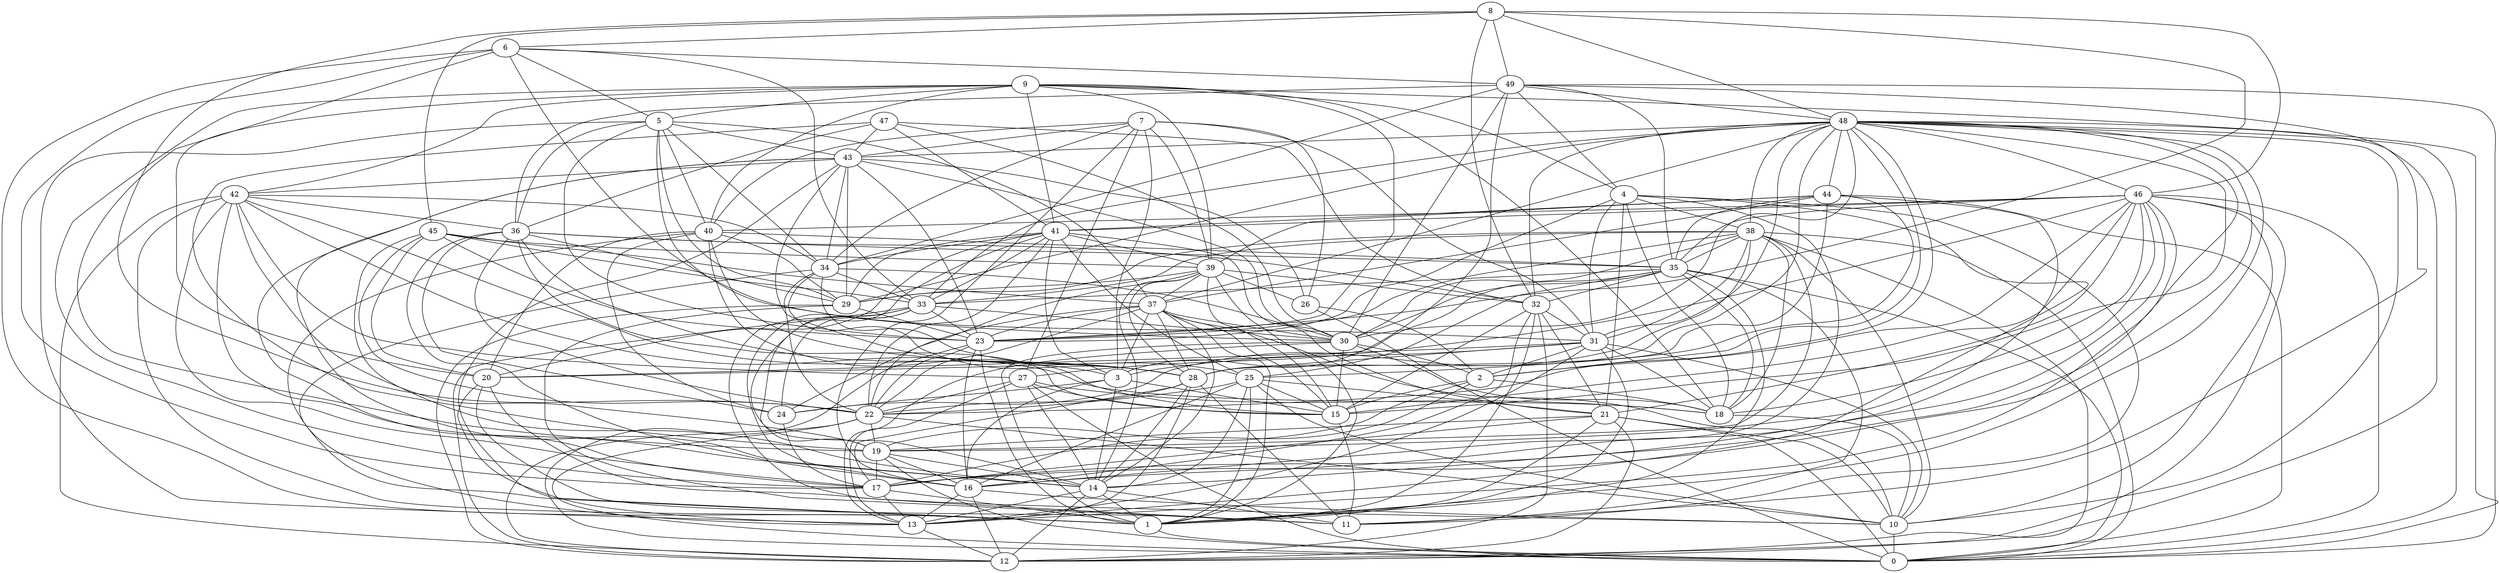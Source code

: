 digraph GG_graph {

subgraph G_graph {
edge [color = black]
"13" -> "12" [dir = none]
"31" -> "10" [dir = none]
"31" -> "3" [dir = none]
"31" -> "20" [dir = none]
"31" -> "13" [dir = none]
"31" -> "28" [dir = none]
"5" -> "43" [dir = none]
"5" -> "36" [dir = none]
"5" -> "23" [dir = none]
"9" -> "18" [dir = none]
"9" -> "17" [dir = none]
"9" -> "39" [dir = none]
"9" -> "23" [dir = none]
"20" -> "10" [dir = none]
"8" -> "45" [dir = none]
"8" -> "49" [dir = none]
"8" -> "32" [dir = none]
"8" -> "6" [dir = none]
"22" -> "19" [dir = none]
"14" -> "13" [dir = none]
"14" -> "1" [dir = none]
"34" -> "22" [dir = none]
"34" -> "13" [dir = none]
"19" -> "0" [dir = none]
"19" -> "14" [dir = none]
"19" -> "16" [dir = none]
"48" -> "30" [dir = none]
"48" -> "15" [dir = none]
"48" -> "29" [dir = none]
"48" -> "33" [dir = none]
"48" -> "44" [dir = none]
"48" -> "12" [dir = none]
"48" -> "2" [dir = none]
"48" -> "28" [dir = none]
"48" -> "0" [dir = none]
"48" -> "22" [dir = none]
"48" -> "1" [dir = none]
"48" -> "14" [dir = none]
"48" -> "37" [dir = none]
"39" -> "26" [dir = none]
"39" -> "37" [dir = none]
"39" -> "1" [dir = none]
"39" -> "32" [dir = none]
"39" -> "15" [dir = none]
"39" -> "29" [dir = none]
"40" -> "35" [dir = none]
"40" -> "20" [dir = none]
"40" -> "1" [dir = none]
"40" -> "28" [dir = none]
"40" -> "15" [dir = none]
"40" -> "29" [dir = none]
"29" -> "11" [dir = none]
"29" -> "23" [dir = none]
"29" -> "12" [dir = none]
"15" -> "11" [dir = none]
"43" -> "23" [dir = none]
"43" -> "42" [dir = none]
"43" -> "29" [dir = none]
"38" -> "24" [dir = none]
"38" -> "12" [dir = none]
"38" -> "10" [dir = none]
"38" -> "18" [dir = none]
"38" -> "33" [dir = none]
"38" -> "23" [dir = none]
"6" -> "49" [dir = none]
"6" -> "1" [dir = none]
"6" -> "5" [dir = none]
"3" -> "16" [dir = none]
"45" -> "20" [dir = none]
"45" -> "37" [dir = none]
"30" -> "1" [dir = none]
"30" -> "18" [dir = none]
"30" -> "2" [dir = none]
"46" -> "17" [dir = none]
"46" -> "21" [dir = none]
"46" -> "41" [dir = none]
"46" -> "18" [dir = none]
"33" -> "23" [dir = none]
"33" -> "24" [dir = none]
"33" -> "12" [dir = none]
"33" -> "19" [dir = none]
"25" -> "22" [dir = none]
"25" -> "14" [dir = none]
"25" -> "16" [dir = none]
"25" -> "21" [dir = none]
"25" -> "1" [dir = none]
"2" -> "18" [dir = none]
"2" -> "15" [dir = none]
"32" -> "21" [dir = none]
"32" -> "16" [dir = none]
"32" -> "1" [dir = none]
"26" -> "0" [dir = none]
"26" -> "2" [dir = none]
"37" -> "3" [dir = none]
"37" -> "28" [dir = none]
"37" -> "30" [dir = none]
"27" -> "15" [dir = none]
"27" -> "13" [dir = none]
"27" -> "22" [dir = none]
"35" -> "33" [dir = none]
"35" -> "18" [dir = none]
"35" -> "1" [dir = none]
"35" -> "25" [dir = none]
"35" -> "32" [dir = none]
"35" -> "11" [dir = none]
"36" -> "28" [dir = none]
"36" -> "35" [dir = none]
"36" -> "22" [dir = none]
"36" -> "24" [dir = none]
"1" -> "0" [dir = none]
"23" -> "16" [dir = none]
"23" -> "22" [dir = none]
"23" -> "0" [dir = none]
"23" -> "1" [dir = none]
"21" -> "19" [dir = none]
"21" -> "0" [dir = none]
"21" -> "10" [dir = none]
"47" -> "32" [dir = none]
"47" -> "36" [dir = none]
"47" -> "30" [dir = none]
"47" -> "43" [dir = none]
"7" -> "27" [dir = none]
"7" -> "39" [dir = none]
"7" -> "40" [dir = none]
"7" -> "34" [dir = none]
"28" -> "11" [dir = none]
"28" -> "17" [dir = none]
"28" -> "22" [dir = none]
"28" -> "13" [dir = none]
"41" -> "22" [dir = none]
"41" -> "39" [dir = none]
"41" -> "20" [dir = none]
"41" -> "21" [dir = none]
"49" -> "11" [dir = none]
"49" -> "48" [dir = none]
"49" -> "0" [dir = none]
"42" -> "34" [dir = none]
"42" -> "12" [dir = none]
"42" -> "1" [dir = none]
"42" -> "3" [dir = none]
"4" -> "23" [dir = none]
"4" -> "31" [dir = none]
"4" -> "38" [dir = none]
"4" -> "16" [dir = none]
"44" -> "19" [dir = none]
"44" -> "28" [dir = none]
"44" -> "37" [dir = none]
"20" -> "11" [dir = none]
"48" -> "46" [dir = none]
"45" -> "23" [dir = none]
"19" -> "17" [dir = none]
"8" -> "23" [dir = none]
"5" -> "37" [dir = none]
"37" -> "1" [dir = none]
"4" -> "11" [dir = none]
"41" -> "29" [dir = none]
"37" -> "10" [dir = none]
"41" -> "14" [dir = none]
"43" -> "30" [dir = none]
"46" -> "16" [dir = none]
"7" -> "43" [dir = none]
"46" -> "13" [dir = none]
"17" -> "1" [dir = none]
"35" -> "30" [dir = none]
"5" -> "29" [dir = none]
"37" -> "24" [dir = none]
"43" -> "14" [dir = none]
"39" -> "14" [dir = none]
"5" -> "40" [dir = none]
"38" -> "29" [dir = none]
"41" -> "34" [dir = none]
"35" -> "0" [dir = none]
"30" -> "13" [dir = none]
"7" -> "26" [dir = none]
"49" -> "35" [dir = none]
"9" -> "20" [dir = none]
"45" -> "22" [dir = none]
"36" -> "16" [dir = none]
"9" -> "40" [dir = none]
"38" -> "30" [dir = none]
"40" -> "24" [dir = none]
"46" -> "10" [dir = none]
"46" -> "0" [dir = none]
"42" -> "17" [dir = none]
"34" -> "33" [dir = none]
"31" -> "1" [dir = none]
"9" -> "4" [dir = none]
"31" -> "2" [dir = none]
"44" -> "39" [dir = none]
"20" -> "13" [dir = none]
"16" -> "10" [dir = none]
"9" -> "41" [dir = none]
"41" -> "25" [dir = none]
"4" -> "18" [dir = none]
"3" -> "24" [dir = none]
"22" -> "12" [dir = none]
"45" -> "33" [dir = none]
"42" -> "27" [dir = none]
"21" -> "1" [dir = none]
"34" -> "28" [dir = none]
"46" -> "12" [dir = none]
"9" -> "42" [dir = none]
"39" -> "28" [dir = none]
"44" -> "41" [dir = none]
"32" -> "31" [dir = none]
"25" -> "10" [dir = none]
"48" -> "38" [dir = none]
"44" -> "25" [dir = none]
"42" -> "14" [dir = none]
"42" -> "19" [dir = none]
"49" -> "3" [dir = none]
"6" -> "17" [dir = none]
"27" -> "18" [dir = none]
"45" -> "39" [dir = none]
"5" -> "13" [dir = none]
"8" -> "48" [dir = none]
"46" -> "2" [dir = none]
"24" -> "17" [dir = none]
"32" -> "12" [dir = none]
"17" -> "13" [dir = none]
"16" -> "12" [dir = none]
"37" -> "14" [dir = none]
"32" -> "15" [dir = none]
"16" -> "13" [dir = none]
"49" -> "34" [dir = none]
"47" -> "19" [dir = none]
"36" -> "29" [dir = none]
"4" -> "21" [dir = none]
"42" -> "18" [dir = none]
"46" -> "15" [dir = none]
"22" -> "10" [dir = none]
"30" -> "15" [dir = none]
"43" -> "17" [dir = none]
"45" -> "14" [dir = none]
"4" -> "13" [dir = none]
"18" -> "10" [dir = none]
"39" -> "22" [dir = none]
"2" -> "17" [dir = none]
"31" -> "18" [dir = none]
"46" -> "27" [dir = none]
"27" -> "0" [dir = none]
"43" -> "26" [dir = none]
"43" -> "1" [dir = none]
"21" -> "17" [dir = none]
"2" -> "19" [dir = none]
"14" -> "11" [dir = none]
"48" -> "32" [dir = none]
"41" -> "3" [dir = none]
"42" -> "36" [dir = none]
"34" -> "25" [dir = none]
"46" -> "35" [dir = none]
"38" -> "0" [dir = none]
"9" -> "5" [dir = none]
"37" -> "22" [dir = none]
"46" -> "40" [dir = none]
"5" -> "34" [dir = none]
"8" -> "22" [dir = none]
"7" -> "3" [dir = none]
"5" -> "30" [dir = none]
"49" -> "36" [dir = none]
"33" -> "16" [dir = none]
"44" -> "0" [dir = none]
"7" -> "31" [dir = none]
"49" -> "4" [dir = none]
"7" -> "16" [dir = none]
"21" -> "12" [dir = none]
"9" -> "0" [dir = none]
"47" -> "41" [dir = none]
"43" -> "28" [dir = none]
"33" -> "30" [dir = none]
"33" -> "11" [dir = none]
"48" -> "31" [dir = none]
"22" -> "0" [dir = none]
"3" -> "15" [dir = none]
"6" -> "31" [dir = none]
"6" -> "33" [dir = none]
"37" -> "23" [dir = none]
"41" -> "33" [dir = none]
"3" -> "14" [dir = none]
"34" -> "30" [dir = none]
"38" -> "35" [dir = none]
"48" -> "43" [dir = none]
"6" -> "19" [dir = none]
"38" -> "31" [dir = none]
"38" -> "19" [dir = none]
"49" -> "30" [dir = none]
"36" -> "32" [dir = none]
"14" -> "12" [dir = none]
"35" -> "20" [dir = none]
"25" -> "15" [dir = none]
"8" -> "46" [dir = none]
"48" -> "17" [dir = none]
"28" -> "14" [dir = none]
"27" -> "14" [dir = none]
"48" -> "10" [dir = none]
"37" -> "15" [dir = none]
"10" -> "0" [dir = none]
"44" -> "35" [dir = none]
"36" -> "15" [dir = none]
"43" -> "34" [dir = none]
}

}

